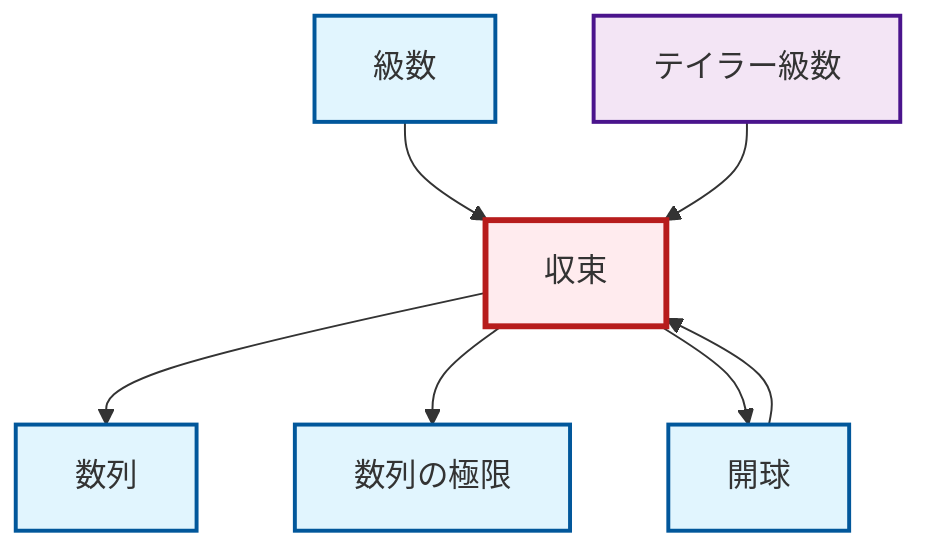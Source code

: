 graph TD
    classDef definition fill:#e1f5fe,stroke:#01579b,stroke-width:2px
    classDef theorem fill:#f3e5f5,stroke:#4a148c,stroke-width:2px
    classDef axiom fill:#fff3e0,stroke:#e65100,stroke-width:2px
    classDef example fill:#e8f5e9,stroke:#1b5e20,stroke-width:2px
    classDef current fill:#ffebee,stroke:#b71c1c,stroke-width:3px
    thm-taylor-series["テイラー級数"]:::theorem
    def-limit["数列の極限"]:::definition
    def-open-ball["開球"]:::definition
    def-convergence["収束"]:::definition
    def-sequence["数列"]:::definition
    def-series["級数"]:::definition
    def-convergence --> def-sequence
    def-convergence --> def-limit
    def-open-ball --> def-convergence
    def-convergence --> def-open-ball
    def-series --> def-convergence
    thm-taylor-series --> def-convergence
    class def-convergence current